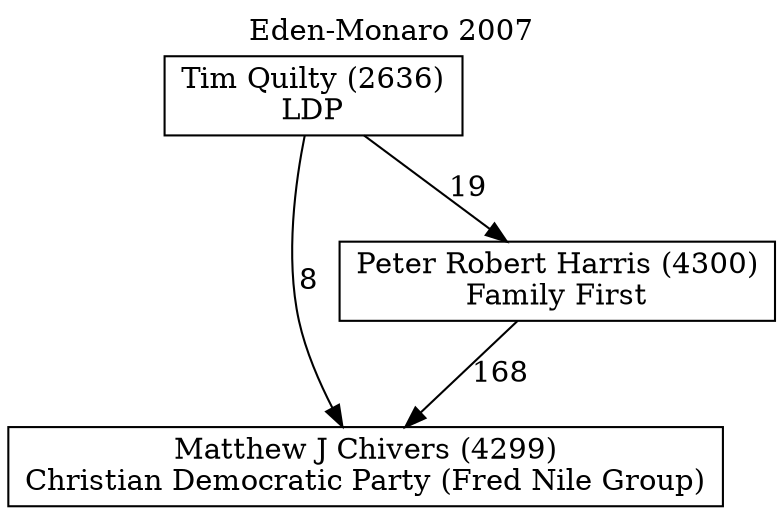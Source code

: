 // House preference flow
digraph "Matthew J Chivers (4299)_Eden-Monaro_2007" {
	graph [label="Eden-Monaro 2007" labelloc=t mclimit=10]
	node [shape=box]
	"Matthew J Chivers (4299)" [label="Matthew J Chivers (4299)
Christian Democratic Party (Fred Nile Group)"]
	"Peter Robert Harris (4300)" [label="Peter Robert Harris (4300)
Family First"]
	"Tim Quilty (2636)" [label="Tim Quilty (2636)
LDP"]
	"Peter Robert Harris (4300)" -> "Matthew J Chivers (4299)" [label=168]
	"Tim Quilty (2636)" -> "Peter Robert Harris (4300)" [label=19]
	"Tim Quilty (2636)" -> "Matthew J Chivers (4299)" [label=8]
}
